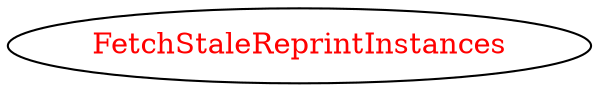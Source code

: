 digraph dependencyGraph {
 concentrate=true;
 ranksep="2.0";
 rankdir="LR"; 
 splines="ortho";
"FetchStaleReprintInstances" [fontcolor="red"];
}
